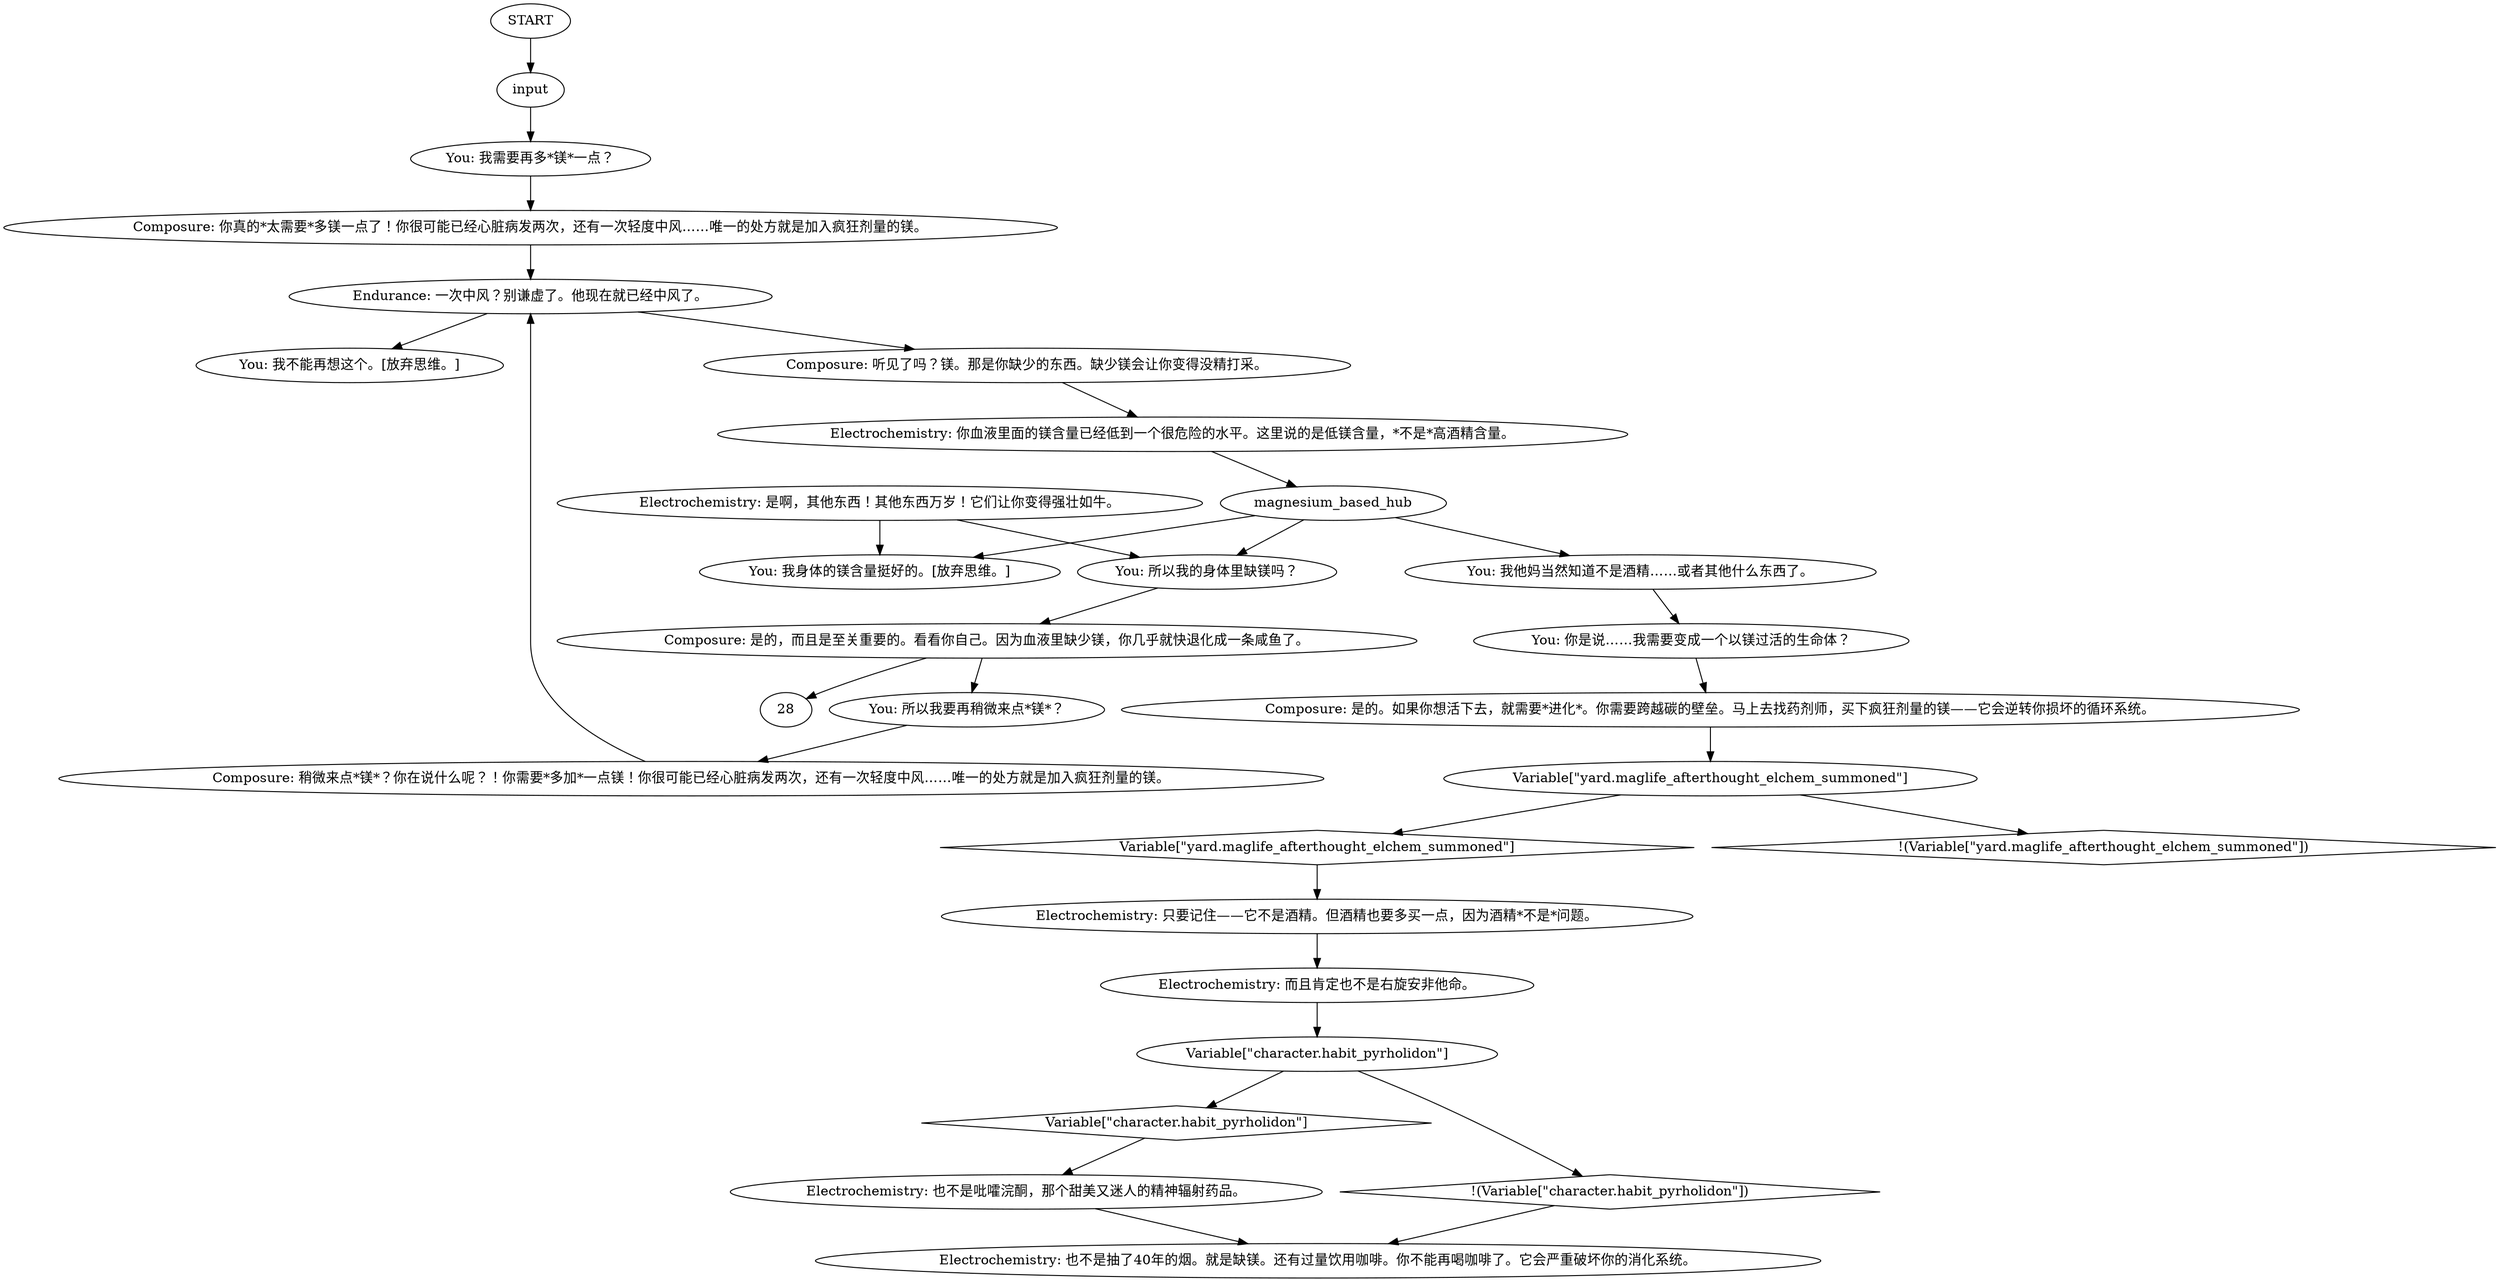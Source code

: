 # THOUGHT / MAGNESIUM BASED LIFE FORM
# MAGNESIUM BASED LIFE FORM INITIATION
#
#triggered in Cuno dialogue; as an Obsession!
# ==================================================
digraph G {
	  0 [label="START"];
	  1 [label="input"];
	  2 [label="Electrochemistry: 也不是吡嚯浣酮，那个甜美又迷人的精神辐射药品。"];
	  3 [label="You: 所以我的身体里缺镁吗？"];
	  4 [label="Electrochemistry: 而且肯定也不是右旋安非他命。"];
	  5 [label="Electrochemistry: 也不是抽了40年的烟。就是缺镁。还有过量饮用咖啡。你不能再喝咖啡了。它会严重破坏你的消化系统。"];
	  6 [label="Variable[\"character.habit_pyrholidon\"]"];
	  7 [label="Variable[\"character.habit_pyrholidon\"]", shape=diamond];
	  8 [label="!(Variable[\"character.habit_pyrholidon\"])", shape=diamond];
	  9 [label="You: 我他妈当然知道不是酒精……或者其他什么东西了。"];
	  10 [label="Composure: 你真的*太需要*多镁一点了！你很可能已经心脏病发两次，还有一次轻度中风……唯一的处方就是加入疯狂剂量的镁。"];
	  11 [label="Composure: 是的，而且是至关重要的。看看你自己。因为血液里缺少镁，你几乎就快退化成一条咸鱼了。"];
	  12 [label="Electrochemistry: 你血液里面的镁含量已经低到一个很危险的水平。这里说的是低镁含量，*不是*高酒精含量。"];
	  13 [label="You: 我不能再想这个。[放弃思维。]"];
	  14 [label="You: 我身体的镁含量挺好的。[放弃思维。]"];
	  15 [label="Composure: 是的。如果你想活下去，就需要*进化*。你需要跨越碳的壁垒。马上去找药剂师，买下疯狂剂量的镁——它会逆转你损坏的循环系统。"];
	  16 [label="Variable[\"yard.maglife_afterthought_elchem_summoned\"]"];
	  17 [label="Variable[\"yard.maglife_afterthought_elchem_summoned\"]", shape=diamond];
	  18 [label="!(Variable[\"yard.maglife_afterthought_elchem_summoned\"])", shape=diamond];
	  19 [label="Endurance: 一次中风？别谦虚了。他现在就已经中风了。"];
	  20 [label="Electrochemistry: 只要记住——它不是酒精。但酒精也要多买一点，因为酒精*不是*问题。"];
	  21 [label="You: 所以我要再稍微来点*镁*？"];
	  22 [label="Composure: 稍微来点*镁*？你在说什么呢？！你需要*多加*一点镁！你很可能已经心脏病发两次，还有一次轻度中风……唯一的处方就是加入疯狂剂量的镁。"];
	  23 [label="magnesium_based_hub"];
	  24 [label="Electrochemistry: 是啊，其他东西！其他东西万岁！它们让你变得强壮如牛。"];
	  25 [label="You: 你是说……我需要变成一个以镁过活的生命体？"];
	  26 [label="Composure: 听见了吗？镁。那是你缺少的东西。缺少镁会让你变得没精打采。"];
	  27 [label="You: 我需要再多*镁*一点？"];
	  0 -> 1
	  1 -> 27
	  2 -> 5
	  3 -> 11
	  4 -> 6
	  6 -> 8
	  6 -> 7
	  7 -> 2
	  8 -> 5
	  9 -> 25
	  10 -> 19
	  11 -> 28
	  11 -> 21
	  12 -> 23
	  15 -> 16
	  16 -> 17
	  16 -> 18
	  17 -> 20
	  19 -> 26
	  19 -> 13
	  20 -> 4
	  21 -> 22
	  22 -> 19
	  23 -> 9
	  23 -> 3
	  23 -> 14
	  24 -> 3
	  24 -> 14
	  25 -> 15
	  26 -> 12
	  27 -> 10
}


